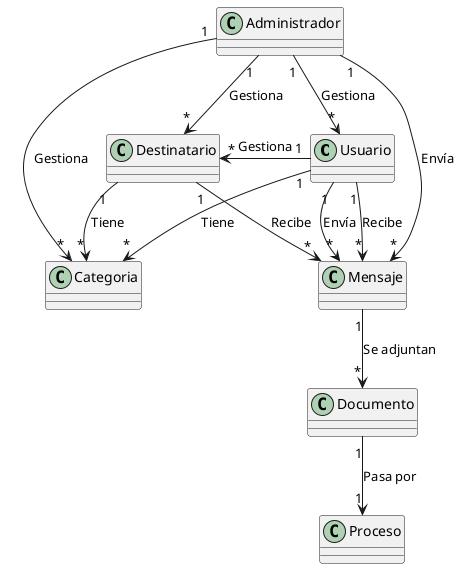 @startuml
class Usuario{
}

class Documento{
}

class Categoria{
}

class Destinatario{
}

class Administrador{
}

class Mensaje{
}

class Proceso{
}

Mensaje "1"-->"*"Documento : Se adjuntan
Destinatario "1"-->"*" Mensaje : Recibe
Destinatario "1"-->"*" Categoria : Tiene
Usuario "1"-->"*" Mensaje : Envía
Usuario "1"-->"*" Mensaje : Recibe
Usuario "1"-->"*" Categoria : Tiene
Usuario "1"-l->"*" Destinatario : Gestiona
Administrador "1"-->"*" Mensaje : Envía
Administrador "1"-->"*" Usuario : Gestiona
Administrador "1"-->"*" Destinatario : Gestiona
Administrador "1"-->"*" Categoria : Gestiona
Documento "1"-->"1" Proceso : Pasa por

@enduml